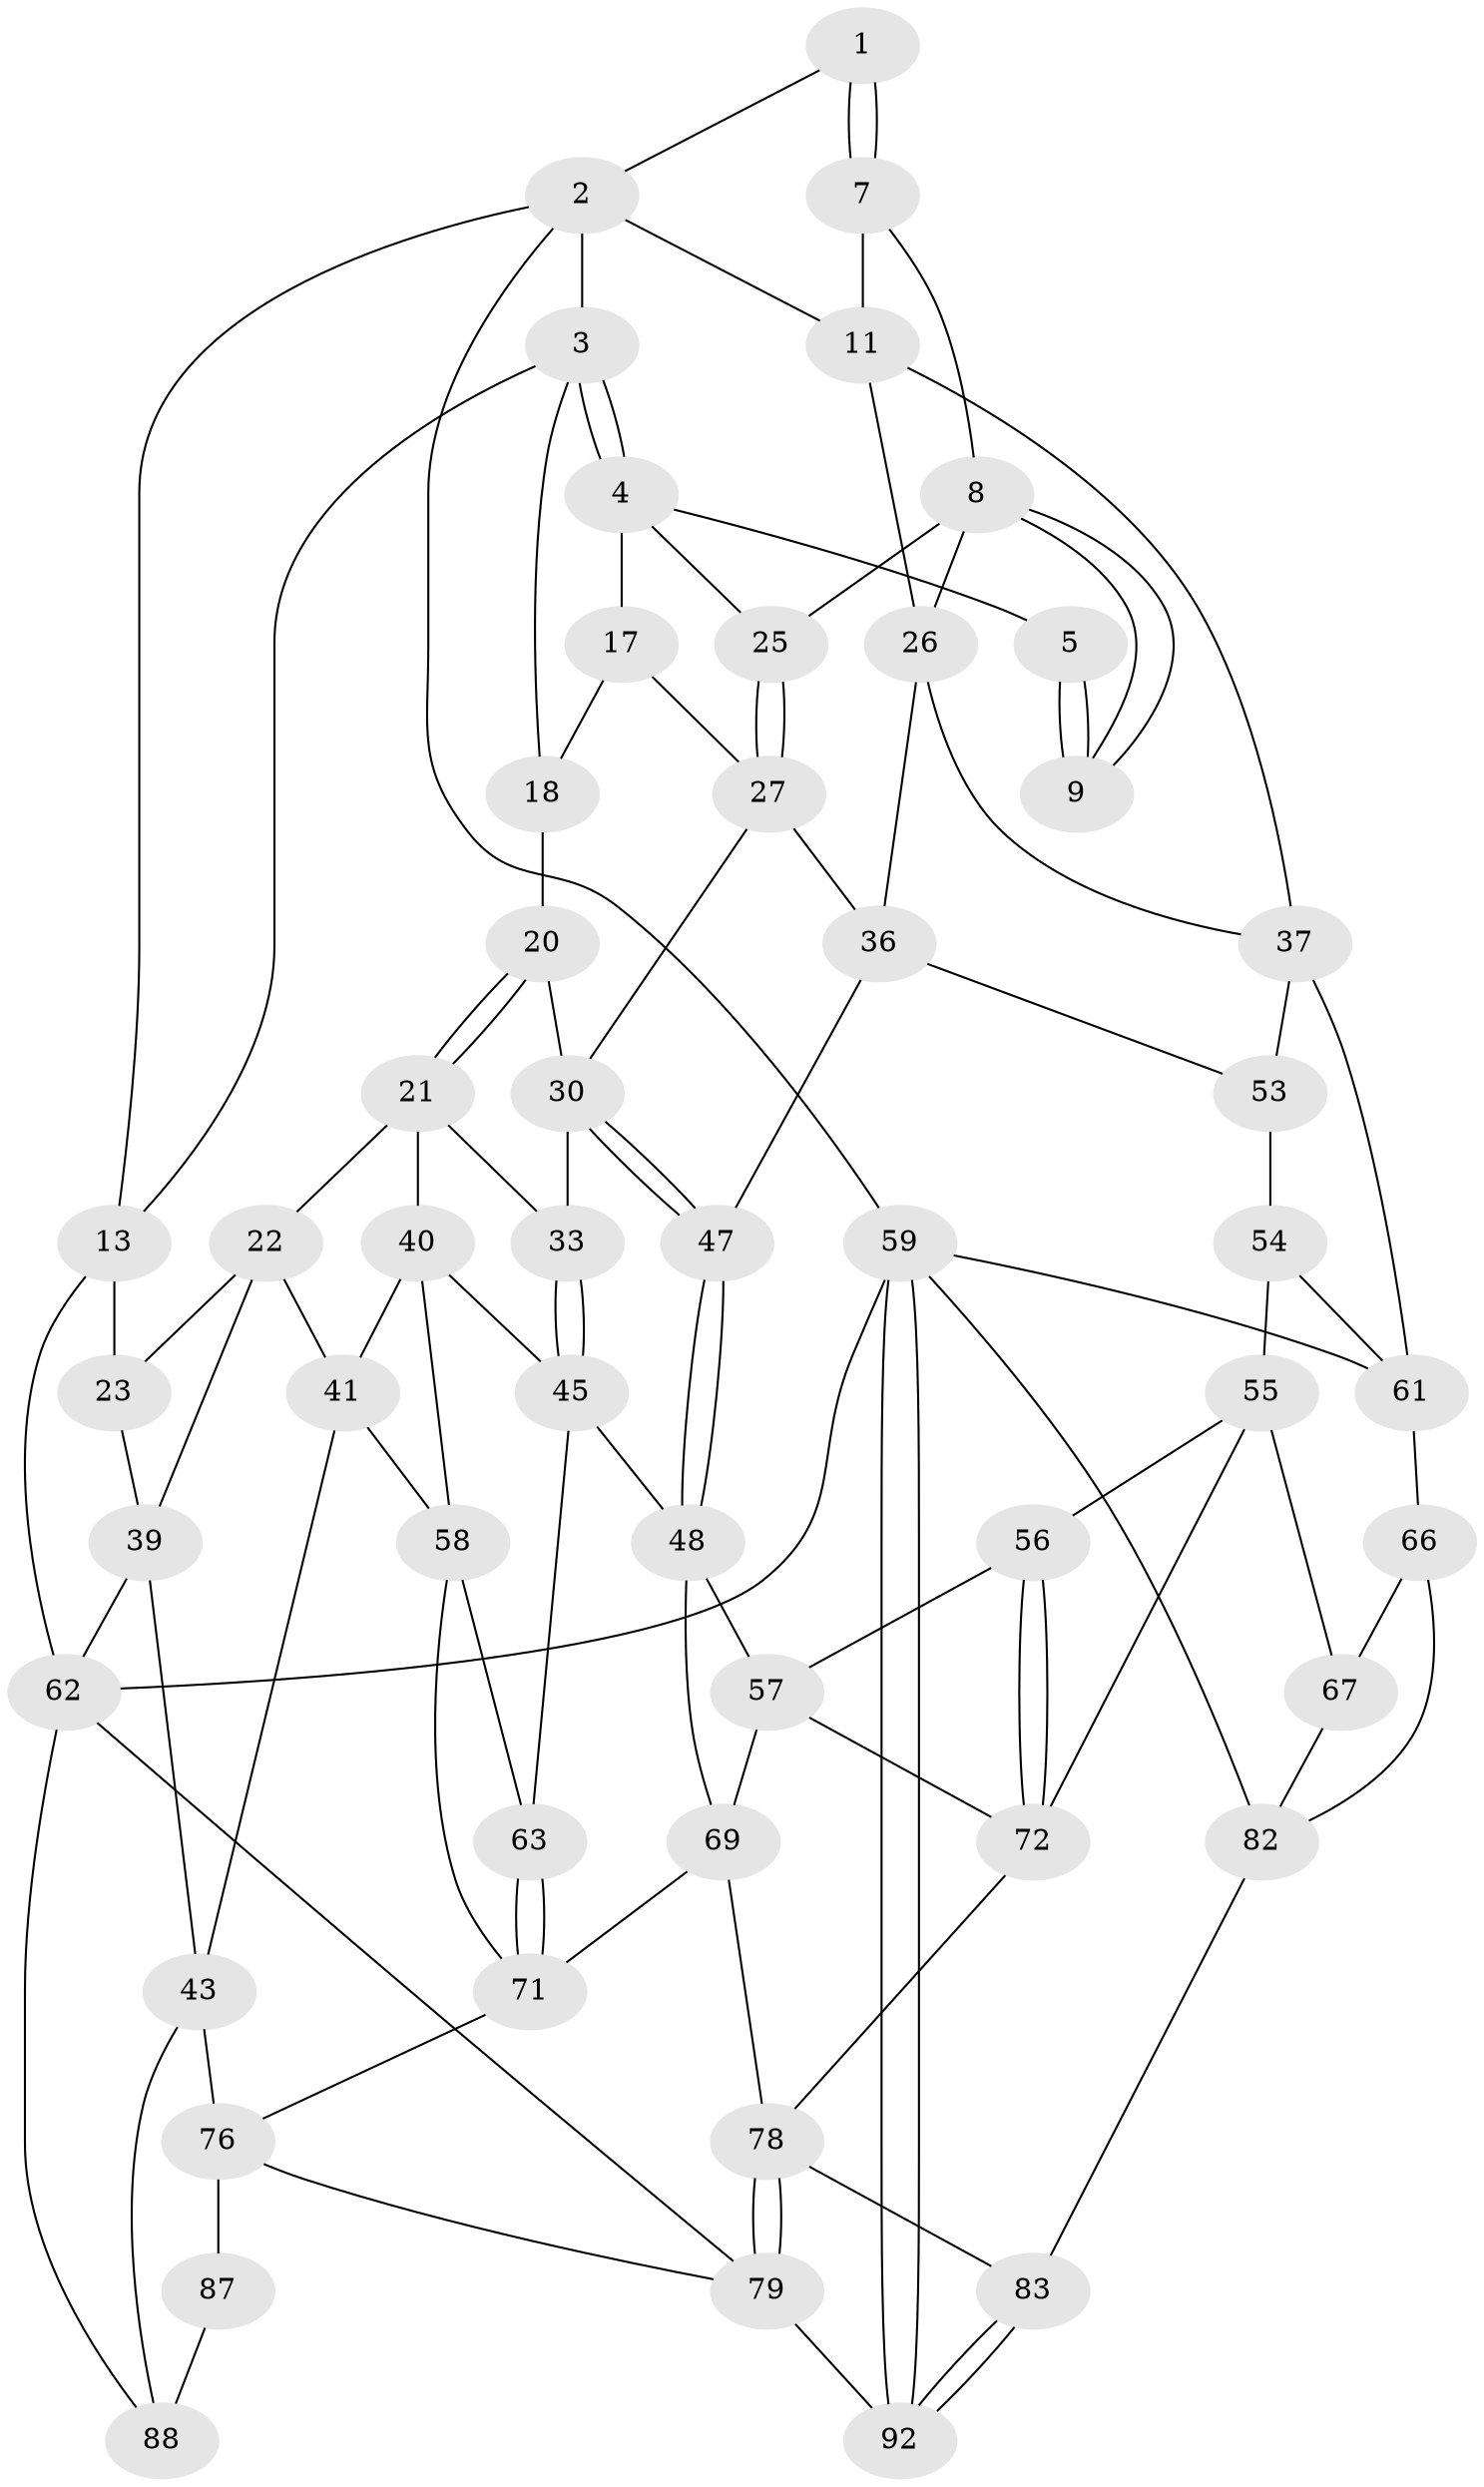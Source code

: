 // original degree distribution, {3: 0.021739130434782608, 4: 0.2826086956521739, 5: 0.43478260869565216, 6: 0.2608695652173913}
// Generated by graph-tools (version 1.1) at 2025/11/02/27/25 16:11:55]
// undirected, 53 vertices, 109 edges
graph export_dot {
graph [start="1"]
  node [color=gray90,style=filled];
  1 [pos="+0.9338125295286016+0"];
  2 [pos="+1+0",super="+10"];
  3 [pos="+0.6044244925667437+0",super="+15"];
  4 [pos="+0.6284563556738505+0.028709107563418237",super="+16"];
  5 [pos="+0.6563121944560082+0.04188945364711045",super="+6"];
  7 [pos="+0.9073786292207755+0.12833607372413894"];
  8 [pos="+0.7742803785816327+0.14652863727462778",super="+24"];
  9 [pos="+0.765915217909381+0.11545279794031267"];
  11 [pos="+1+0.2455328372473993",super="+12"];
  13 [pos="+0+0",super="+14"];
  17 [pos="+0.4456069215388374+0.1313023234172991"];
  18 [pos="+0.4269367620684381+0.12624565572791133",super="+19"];
  20 [pos="+0.2594827329479516+0.22414375051769925",super="+29"];
  21 [pos="+0.19283251052286574+0.2541338101531474",super="+34"];
  22 [pos="+0.16855260449766082+0.24715966248283364",super="+38"];
  23 [pos="+0.10982487341856034+0.1631541851666377",super="+32"];
  25 [pos="+0.6439192634713277+0.2629004206382355"];
  26 [pos="+0.8684721792574024+0.26809128573493257",super="+35"];
  27 [pos="+0.6390758622996229+0.27101391900914823",super="+28"];
  30 [pos="+0.5798304199293697+0.3708313189089291",super="+31"];
  33 [pos="+0.3337272534584882+0.35167477481608134"];
  36 [pos="+0.8660269732666699+0.35423872459586825",super="+51"];
  37 [pos="+1+0.28176189193307805",super="+52"];
  39 [pos="+0+0.3826753407995545",super="+44"];
  40 [pos="+0.23419883374284597+0.4597169049693045",super="+46"];
  41 [pos="+0.1153339653077328+0.32439687946828816",super="+42"];
  43 [pos="+0+0.6491393649071855",super="+77"];
  45 [pos="+0.36261337708445135+0.5073514261730658",super="+50"];
  47 [pos="+0.580675459698113+0.41644593462506785"];
  48 [pos="+0.5507720230080182+0.49983250048390937",super="+49"];
  53 [pos="+0.8719724135244287+0.43028438577499284"];
  54 [pos="+0.8635907342379997+0.5668508015215301"];
  55 [pos="+0.8618564803910196+0.5680055859309827",super="+68"];
  56 [pos="+0.7102023568359298+0.5921619032030019"];
  57 [pos="+0.5955030319272686+0.5363584033047522",super="+74"];
  58 [pos="+0.19455657285063233+0.5547722210319356",super="+64"];
  59 [pos="+1+1",super="+60"];
  61 [pos="+1+0.5951622990806034",super="+65"];
  62 [pos="+0+1",super="+90"];
  63 [pos="+0.37657881569337276+0.6399437157595701"];
  66 [pos="+0.9182223700375469+0.7870137434719413",super="+85"];
  67 [pos="+0.8898060238646721+0.7809964315046404",super="+81"];
  69 [pos="+0.4741362829443595+0.809872333450537",super="+70"];
  71 [pos="+0.37369867249235694+0.7656724246674942",super="+75"];
  72 [pos="+0.7386876605417309+0.7625712889369111",super="+73"];
  76 [pos="+0.28554633874623375+0.7493786523379271",super="+80"];
  78 [pos="+0.4372930826582261+0.9938479239321779",super="+84"];
  79 [pos="+0.42535527246321675+1",super="+91"];
  82 [pos="+0.7729254538222597+0.9197709190787366",super="+86"];
  83 [pos="+0.7557734493358027+0.9219540648536942"];
  87 [pos="+0.1870646041225278+0.8545589819820453"];
  88 [pos="+0.08953929641271707+0.7689466260327933",super="+89"];
  92 [pos="+0.7254258329646774+1"];
  1 -- 2;
  1 -- 7;
  1 -- 7;
  2 -- 3;
  2 -- 11;
  2 -- 59;
  2 -- 13;
  3 -- 4;
  3 -- 4;
  3 -- 18;
  3 -- 13;
  4 -- 5;
  4 -- 17;
  4 -- 25;
  5 -- 9 [weight=2];
  5 -- 9;
  7 -- 8;
  7 -- 11;
  8 -- 9;
  8 -- 9;
  8 -- 25;
  8 -- 26;
  11 -- 37;
  11 -- 26;
  13 -- 62;
  13 -- 23 [weight=2];
  17 -- 18;
  17 -- 27;
  18 -- 20 [weight=2];
  20 -- 21;
  20 -- 21;
  20 -- 30;
  21 -- 22;
  21 -- 40;
  21 -- 33;
  22 -- 23;
  22 -- 41;
  22 -- 39;
  23 -- 39;
  25 -- 27;
  25 -- 27;
  26 -- 36;
  26 -- 37;
  27 -- 36;
  27 -- 30;
  30 -- 47;
  30 -- 47;
  30 -- 33;
  33 -- 45;
  33 -- 45;
  36 -- 53;
  36 -- 47;
  37 -- 53;
  37 -- 61;
  39 -- 43;
  39 -- 62;
  40 -- 41;
  40 -- 58;
  40 -- 45;
  41 -- 58;
  41 -- 43;
  43 -- 88;
  43 -- 76;
  45 -- 48;
  45 -- 63;
  47 -- 48;
  47 -- 48;
  48 -- 57;
  48 -- 69;
  53 -- 54;
  54 -- 55;
  54 -- 61;
  55 -- 56;
  55 -- 72;
  55 -- 67;
  56 -- 57;
  56 -- 72;
  56 -- 72;
  57 -- 69;
  57 -- 72;
  58 -- 71;
  58 -- 63;
  59 -- 92;
  59 -- 92;
  59 -- 62;
  59 -- 82;
  59 -- 61;
  61 -- 66;
  62 -- 88;
  62 -- 79;
  63 -- 71;
  63 -- 71;
  66 -- 67 [weight=2];
  66 -- 82;
  67 -- 82;
  69 -- 78;
  69 -- 71;
  71 -- 76;
  72 -- 78;
  76 -- 87;
  76 -- 79;
  78 -- 79;
  78 -- 79;
  78 -- 83;
  79 -- 92;
  82 -- 83;
  83 -- 92;
  83 -- 92;
  87 -- 88 [weight=2];
}
